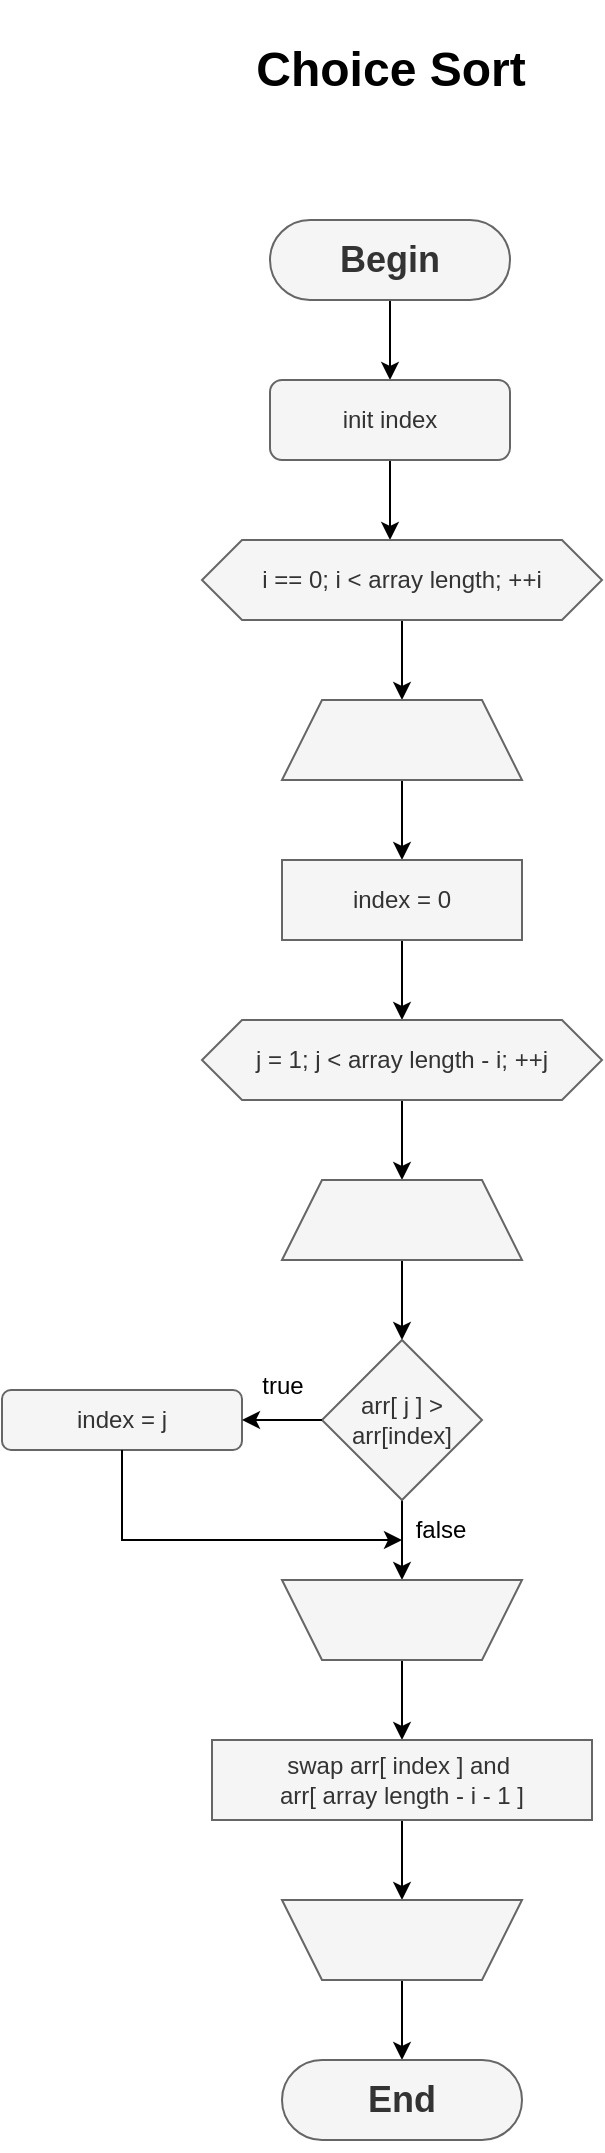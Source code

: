 <mxfile version="24.0.4" type="device">
  <diagram id="23iRSUPoRavnBvh4doch" name="Page-1">
    <mxGraphModel dx="1434" dy="836" grid="1" gridSize="10" guides="1" tooltips="1" connect="1" arrows="1" fold="1" page="1" pageScale="1" pageWidth="827" pageHeight="1169" math="0" shadow="0">
      <root>
        <mxCell id="0" />
        <mxCell id="1" parent="0" />
        <mxCell id="Zb5a05CIZ5jjVDzIs5Nx-1" value="" style="edgeStyle=orthogonalEdgeStyle;rounded=0;orthogonalLoop=1;jettySize=auto;html=1;" parent="1" source="Zb5a05CIZ5jjVDzIs5Nx-2" target="Zb5a05CIZ5jjVDzIs5Nx-5" edge="1">
          <mxGeometry relative="1" as="geometry" />
        </mxCell>
        <mxCell id="Zb5a05CIZ5jjVDzIs5Nx-2" value="&lt;h2&gt;Begin&lt;/h2&gt;" style="rounded=1;whiteSpace=wrap;html=1;fillColor=#f5f5f5;strokeColor=#666666;fontColor=#333333;arcSize=50;" parent="1" vertex="1">
          <mxGeometry x="354" y="120" width="120" height="40" as="geometry" />
        </mxCell>
        <mxCell id="Zb5a05CIZ5jjVDzIs5Nx-3" value="&lt;h1&gt;Choice Sort&lt;/h1&gt;" style="text;html=1;align=center;verticalAlign=middle;resizable=0;points=[];autosize=1;strokeColor=none;fillColor=none;" parent="1" vertex="1">
          <mxGeometry x="334" y="10" width="160" height="70" as="geometry" />
        </mxCell>
        <mxCell id="Zb5a05CIZ5jjVDzIs5Nx-4" value="" style="edgeStyle=orthogonalEdgeStyle;rounded=0;orthogonalLoop=1;jettySize=auto;html=1;" parent="1" source="Zb5a05CIZ5jjVDzIs5Nx-5" edge="1">
          <mxGeometry relative="1" as="geometry">
            <mxPoint x="414" y="280" as="targetPoint" />
          </mxGeometry>
        </mxCell>
        <mxCell id="Zb5a05CIZ5jjVDzIs5Nx-5" value="init index" style="rounded=1;whiteSpace=wrap;html=1;fillColor=#f5f5f5;fontColor=#333333;strokeColor=#666666;" parent="1" vertex="1">
          <mxGeometry x="354" y="200" width="120" height="40" as="geometry" />
        </mxCell>
        <mxCell id="khl3SxPnbAHW0j_xS55t-3" value="" style="edgeStyle=orthogonalEdgeStyle;rounded=0;orthogonalLoop=1;jettySize=auto;html=1;" edge="1" parent="1" source="khl3SxPnbAHW0j_xS55t-1" target="khl3SxPnbAHW0j_xS55t-2">
          <mxGeometry relative="1" as="geometry" />
        </mxCell>
        <mxCell id="khl3SxPnbAHW0j_xS55t-1" value="i == 0; i &amp;lt; array length; ++i" style="shape=hexagon;perimeter=hexagonPerimeter2;whiteSpace=wrap;html=1;fixedSize=1;fillColor=#f5f5f5;fontColor=#333333;strokeColor=#666666;" vertex="1" parent="1">
          <mxGeometry x="320" y="280" width="200" height="40" as="geometry" />
        </mxCell>
        <mxCell id="khl3SxPnbAHW0j_xS55t-7" value="" style="edgeStyle=orthogonalEdgeStyle;rounded=0;orthogonalLoop=1;jettySize=auto;html=1;" edge="1" parent="1" source="khl3SxPnbAHW0j_xS55t-2" target="khl3SxPnbAHW0j_xS55t-6">
          <mxGeometry relative="1" as="geometry" />
        </mxCell>
        <mxCell id="khl3SxPnbAHW0j_xS55t-2" value="" style="shape=trapezoid;perimeter=trapezoidPerimeter;whiteSpace=wrap;html=1;fixedSize=1;fillColor=#f5f5f5;strokeColor=#666666;fontColor=#333333;" vertex="1" parent="1">
          <mxGeometry x="360" y="360" width="120" height="40" as="geometry" />
        </mxCell>
        <mxCell id="khl3SxPnbAHW0j_xS55t-9" value="" style="edgeStyle=orthogonalEdgeStyle;rounded=0;orthogonalLoop=1;jettySize=auto;html=1;" edge="1" parent="1" source="khl3SxPnbAHW0j_xS55t-6" target="khl3SxPnbAHW0j_xS55t-8">
          <mxGeometry relative="1" as="geometry" />
        </mxCell>
        <mxCell id="khl3SxPnbAHW0j_xS55t-6" value="index = 0" style="whiteSpace=wrap;html=1;fillColor=#f5f5f5;strokeColor=#666666;fontColor=#333333;" vertex="1" parent="1">
          <mxGeometry x="360" y="440" width="120" height="40" as="geometry" />
        </mxCell>
        <mxCell id="khl3SxPnbAHW0j_xS55t-11" value="" style="edgeStyle=orthogonalEdgeStyle;rounded=0;orthogonalLoop=1;jettySize=auto;html=1;" edge="1" parent="1" source="khl3SxPnbAHW0j_xS55t-8" target="khl3SxPnbAHW0j_xS55t-10">
          <mxGeometry relative="1" as="geometry" />
        </mxCell>
        <mxCell id="khl3SxPnbAHW0j_xS55t-8" value="j = 1; j &amp;lt; array length - i; ++j" style="shape=hexagon;perimeter=hexagonPerimeter2;whiteSpace=wrap;html=1;fixedSize=1;fillColor=#f5f5f5;strokeColor=#666666;fontColor=#333333;" vertex="1" parent="1">
          <mxGeometry x="320" y="520" width="200" height="40" as="geometry" />
        </mxCell>
        <mxCell id="khl3SxPnbAHW0j_xS55t-13" value="" style="edgeStyle=orthogonalEdgeStyle;rounded=0;orthogonalLoop=1;jettySize=auto;html=1;" edge="1" parent="1" source="khl3SxPnbAHW0j_xS55t-10" target="khl3SxPnbAHW0j_xS55t-12">
          <mxGeometry relative="1" as="geometry" />
        </mxCell>
        <mxCell id="khl3SxPnbAHW0j_xS55t-10" value="" style="shape=trapezoid;perimeter=trapezoidPerimeter;whiteSpace=wrap;html=1;fixedSize=1;fillColor=#f5f5f5;strokeColor=#666666;fontColor=#333333;" vertex="1" parent="1">
          <mxGeometry x="360" y="600" width="120" height="40" as="geometry" />
        </mxCell>
        <mxCell id="khl3SxPnbAHW0j_xS55t-15" value="" style="edgeStyle=orthogonalEdgeStyle;rounded=0;orthogonalLoop=1;jettySize=auto;html=1;" edge="1" parent="1" source="khl3SxPnbAHW0j_xS55t-12" target="khl3SxPnbAHW0j_xS55t-14">
          <mxGeometry relative="1" as="geometry" />
        </mxCell>
        <mxCell id="khl3SxPnbAHW0j_xS55t-12" value="arr[ j ] &amp;gt; arr[index]" style="rhombus;whiteSpace=wrap;html=1;fillColor=#f5f5f5;strokeColor=#666666;fontColor=#333333;" vertex="1" parent="1">
          <mxGeometry x="380" y="680" width="80" height="80" as="geometry" />
        </mxCell>
        <mxCell id="khl3SxPnbAHW0j_xS55t-22" value="" style="edgeStyle=orthogonalEdgeStyle;rounded=0;orthogonalLoop=1;jettySize=auto;html=1;" edge="1" parent="1" source="khl3SxPnbAHW0j_xS55t-14" target="khl3SxPnbAHW0j_xS55t-21">
          <mxGeometry relative="1" as="geometry" />
        </mxCell>
        <mxCell id="khl3SxPnbAHW0j_xS55t-14" value="" style="shape=trapezoid;perimeter=trapezoidPerimeter;whiteSpace=wrap;html=1;fixedSize=1;fillColor=#f5f5f5;strokeColor=#666666;fontColor=#333333;flipV=1;" vertex="1" parent="1">
          <mxGeometry x="360" y="800" width="120" height="40" as="geometry" />
        </mxCell>
        <mxCell id="khl3SxPnbAHW0j_xS55t-16" value="index = j" style="rounded=1;whiteSpace=wrap;html=1;fillColor=#f5f5f5;fontColor=#333333;strokeColor=#666666;" vertex="1" parent="1">
          <mxGeometry x="220" y="705" width="120" height="30" as="geometry" />
        </mxCell>
        <mxCell id="khl3SxPnbAHW0j_xS55t-17" value="" style="endArrow=classic;html=1;rounded=0;exitX=0;exitY=0.5;exitDx=0;exitDy=0;entryX=1;entryY=0.5;entryDx=0;entryDy=0;" edge="1" parent="1" source="khl3SxPnbAHW0j_xS55t-12" target="khl3SxPnbAHW0j_xS55t-16">
          <mxGeometry width="50" height="50" relative="1" as="geometry">
            <mxPoint x="310" y="770" as="sourcePoint" />
            <mxPoint x="360" y="720" as="targetPoint" />
          </mxGeometry>
        </mxCell>
        <mxCell id="khl3SxPnbAHW0j_xS55t-18" value="true" style="text;html=1;align=center;verticalAlign=middle;resizable=0;points=[];autosize=1;strokeColor=none;fillColor=none;" vertex="1" parent="1">
          <mxGeometry x="340" y="688" width="40" height="30" as="geometry" />
        </mxCell>
        <mxCell id="khl3SxPnbAHW0j_xS55t-19" value="false" style="text;html=1;align=center;verticalAlign=middle;resizable=0;points=[];autosize=1;strokeColor=none;fillColor=none;" vertex="1" parent="1">
          <mxGeometry x="414" y="760" width="50" height="30" as="geometry" />
        </mxCell>
        <mxCell id="khl3SxPnbAHW0j_xS55t-20" value="" style="endArrow=classic;html=1;rounded=0;exitX=0.5;exitY=1;exitDx=0;exitDy=0;entryX=0.12;entryY=0.667;entryDx=0;entryDy=0;entryPerimeter=0;" edge="1" parent="1" source="khl3SxPnbAHW0j_xS55t-16" target="khl3SxPnbAHW0j_xS55t-19">
          <mxGeometry width="50" height="50" relative="1" as="geometry">
            <mxPoint x="360" y="800" as="sourcePoint" />
            <mxPoint x="410" y="750" as="targetPoint" />
            <Array as="points">
              <mxPoint x="280" y="780" />
            </Array>
          </mxGeometry>
        </mxCell>
        <mxCell id="khl3SxPnbAHW0j_xS55t-24" value="" style="edgeStyle=orthogonalEdgeStyle;rounded=0;orthogonalLoop=1;jettySize=auto;html=1;" edge="1" parent="1" source="khl3SxPnbAHW0j_xS55t-21" target="khl3SxPnbAHW0j_xS55t-23">
          <mxGeometry relative="1" as="geometry" />
        </mxCell>
        <mxCell id="khl3SxPnbAHW0j_xS55t-21" value="swap arr[ index ] and&amp;nbsp;&lt;div&gt;arr[ array length - i - 1 ]&lt;/div&gt;" style="whiteSpace=wrap;html=1;fillColor=#f5f5f5;strokeColor=#666666;fontColor=#333333;" vertex="1" parent="1">
          <mxGeometry x="325" y="880" width="190" height="40" as="geometry" />
        </mxCell>
        <mxCell id="khl3SxPnbAHW0j_xS55t-26" value="" style="edgeStyle=orthogonalEdgeStyle;rounded=0;orthogonalLoop=1;jettySize=auto;html=1;" edge="1" parent="1" source="khl3SxPnbAHW0j_xS55t-23" target="khl3SxPnbAHW0j_xS55t-25">
          <mxGeometry relative="1" as="geometry" />
        </mxCell>
        <mxCell id="khl3SxPnbAHW0j_xS55t-23" value="" style="shape=trapezoid;perimeter=trapezoidPerimeter;whiteSpace=wrap;html=1;fixedSize=1;fillColor=#f5f5f5;strokeColor=#666666;fontColor=#333333;flipV=1;" vertex="1" parent="1">
          <mxGeometry x="360" y="960" width="120" height="40" as="geometry" />
        </mxCell>
        <mxCell id="khl3SxPnbAHW0j_xS55t-25" value="&lt;h2&gt;End&lt;/h2&gt;" style="rounded=1;whiteSpace=wrap;html=1;fillColor=#f5f5f5;strokeColor=#666666;fontColor=#333333;arcSize=50;" vertex="1" parent="1">
          <mxGeometry x="360" y="1040" width="120" height="40" as="geometry" />
        </mxCell>
      </root>
    </mxGraphModel>
  </diagram>
</mxfile>
